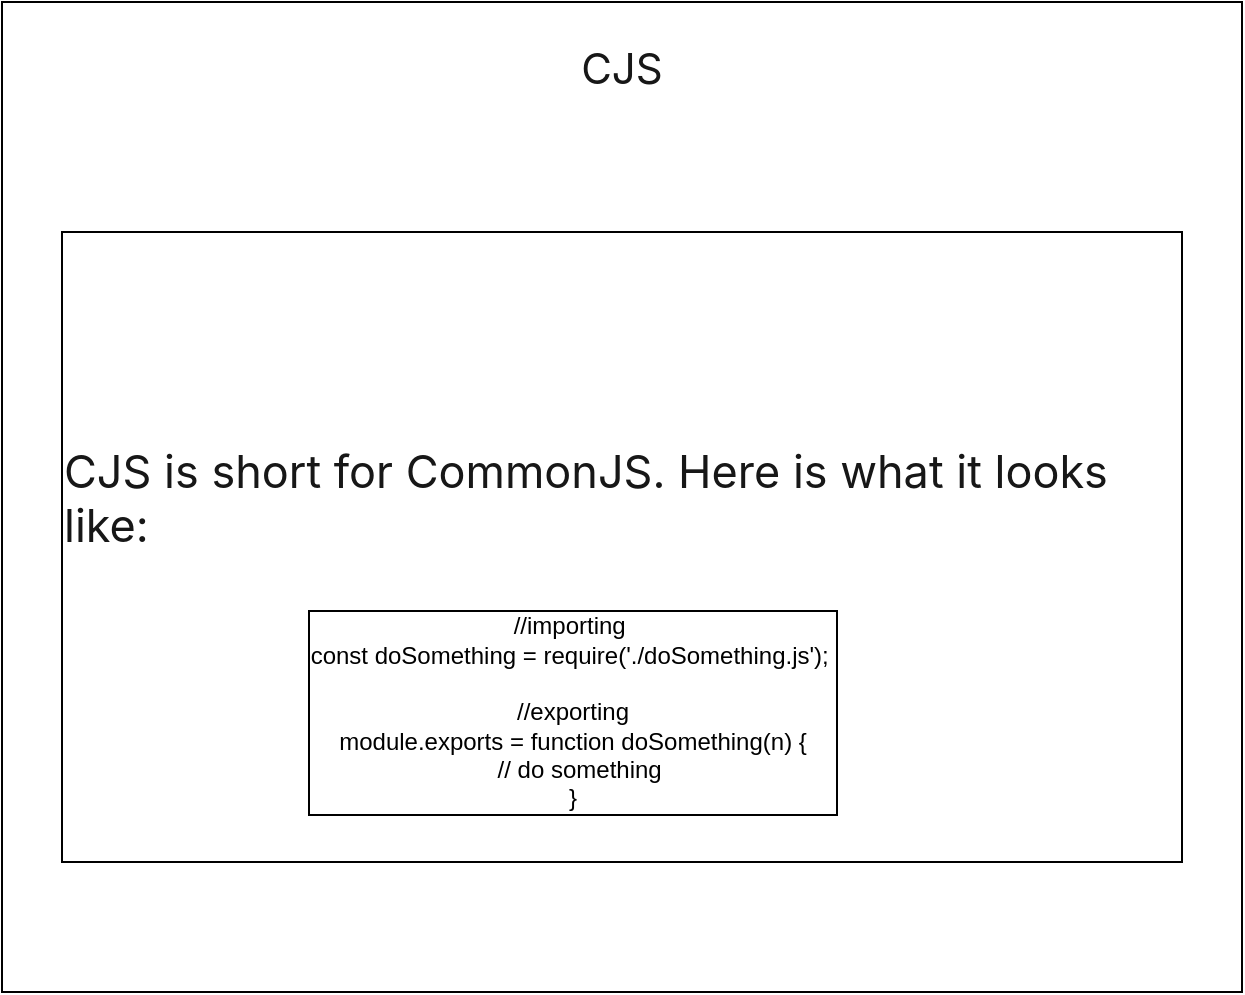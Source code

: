 <mxfile version="20.2.6" type="github" pages="6">
  <diagram id="_lEzBtKeytYTrFOyNZK7" name="Page-1">
    <mxGraphModel dx="1778" dy="943" grid="1" gridSize="10" guides="1" tooltips="1" connect="1" arrows="1" fold="1" page="1" pageScale="1" pageWidth="1600" pageHeight="900" background="#ffffff" math="0" shadow="0">
      <root>
        <mxCell id="0" />
        <mxCell id="1" parent="0" />
        <mxCell id="nwnsQMDqynVd4yP-KLPJ-4" value="&#xa;&lt;h1 style=&quot;box-sizing: border-box; margin: calc(var(--content-rhythm) / 2) 0; font-family: -apple-system, BlinkMacSystemFont, &amp;quot;Segoe UI&amp;quot;, Roboto, Helvetica, Arial, sans-serif, &amp;quot;Apple Color Emoji&amp;quot;, &amp;quot;Segoe UI Emoji&amp;quot;, &amp;quot;Segoe UI Symbol&amp;quot;; padding: 0px; font-weight: var(--fw-bold); line-height: var(--lh-tight); font-size: 1.75em; color: rgb(23, 23, 23); font-style: normal; font-variant-ligatures: normal; font-variant-caps: normal; letter-spacing: normal; orphans: 2; text-indent: 0px; text-transform: none; widows: 2; word-spacing: 0px; -webkit-text-stroke-width: 0px; background-color: rgb(255, 255, 255); text-decoration-thickness: initial; text-decoration-style: initial; text-decoration-color: initial;&quot;&gt;CJS&lt;/h1&gt;&lt;br class=&quot;Apple-interchange-newline&quot;&gt;&#xa;&#xa;" style="rounded=0;whiteSpace=wrap;html=1;spacingLeft=0;spacingBottom=0;container=1;align=center;verticalAlign=top;labelPosition=center;verticalLabelPosition=middle;" parent="1" vertex="1">
          <mxGeometry x="10" y="10" width="620" height="495" as="geometry">
            <mxRectangle x="10" y="10" width="70" height="60" as="alternateBounds" />
          </mxGeometry>
        </mxCell>
        <mxCell id="4d3lwY7rjP7gSteMc4W--1" value="&#xa;&lt;p style=&quot;box-sizing: border-box; margin: 0 0 var(--content-rhythm) 0; color: rgb(23, 23, 23); font-family: -apple-system, BlinkMacSystemFont, &amp;quot;Segoe UI&amp;quot;, Roboto, Helvetica, Arial, sans-serif, &amp;quot;Apple Color Emoji&amp;quot;, &amp;quot;Segoe UI Emoji&amp;quot;, &amp;quot;Segoe UI Symbol&amp;quot;; font-size: 22.5px; font-style: normal; font-variant-ligatures: normal; font-variant-caps: normal; font-weight: 400; letter-spacing: normal; orphans: 2; text-align: start; text-indent: 0px; text-transform: none; widows: 2; word-spacing: 0px; -webkit-text-stroke-width: 0px; text-decoration-thickness: initial; text-decoration-style: initial; text-decoration-color: initial;&quot;&gt;CJS is short for CommonJS. Here is what it looks like:&lt;br style=&quot;box-sizing: border-box;&quot;&gt;&lt;/p&gt;&lt;div style=&quot;box-sizing: border-box; background-image: ; background-position-x: ; background-position-y: ; background-size: ; background-repeat-x: ; background-repeat-y: ; background-attachment: ; background-origin: ; background-clip: ; color: var(--syntax-text-color); font-size: 18px; border-radius: var(--radius); margin: 0 0 var(--content-rhythm) 0; overflow-x: auto; overflow-wrap: initial; padding: var(--su-6); position: relative; font-family: -apple-system, BlinkMacSystemFont, &amp;quot;Segoe UI&amp;quot;, Roboto, Helvetica, Arial, sans-serif, &amp;quot;Apple Color Emoji&amp;quot;, &amp;quot;Segoe UI Emoji&amp;quot;, &amp;quot;Segoe UI Symbol&amp;quot;; font-style: normal; font-variant-ligatures: normal; font-variant-caps: normal; font-weight: 400; letter-spacing: normal; orphans: 2; text-align: start; text-indent: 0px; text-transform: none; widows: 2; word-spacing: 0px; -webkit-text-stroke-width: 0px; text-decoration-thickness: initial; text-decoration-style: initial; text-decoration-color: initial;&quot; class=&quot;highlight js-code-highlight&quot;&gt;&lt;br class=&quot;Apple-interchange-newline&quot;&gt;&#xa;&#xa;&lt;/div&gt;" style="whiteSpace=wrap;html=1;rounded=0;spacingLeft=0;spacingBottom=0;labelBackgroundColor=none;labelBorderColor=none;container=1;strokeColor=default;" vertex="1" parent="nwnsQMDqynVd4yP-KLPJ-4">
          <mxGeometry x="30" y="115" width="560" height="315" as="geometry">
            <mxRectangle x="30" y="115" width="560" height="120" as="alternateBounds" />
          </mxGeometry>
        </mxCell>
        <mxCell id="4d3lwY7rjP7gSteMc4W--7" value="&lt;div&gt;//importing&amp;nbsp;&lt;/div&gt;&lt;div&gt;const doSomething = require(&#39;./doSomething.js&#39;);&amp;nbsp;&lt;/div&gt;&lt;div&gt;&lt;br&gt;&lt;/div&gt;&lt;div&gt;//exporting&lt;/div&gt;&lt;div&gt;module.exports = function doSomething(n) {&lt;/div&gt;&lt;div&gt;&amp;nbsp; // do something&lt;/div&gt;&lt;div&gt;}&lt;/div&gt;" style="text;html=1;align=center;verticalAlign=middle;resizable=0;points=[];autosize=1;strokeColor=none;fillColor=none;labelBorderColor=default;spacing=5;" vertex="1" parent="4d3lwY7rjP7gSteMc4W--1">
          <mxGeometry x="110" y="180" width="290" height="120" as="geometry" />
        </mxCell>
      </root>
    </mxGraphModel>
  </diagram>
  <diagram id="PgW-JJS8YYEeUViuzFC8" name="Page-2">
    <mxGraphModel dx="677" dy="359" grid="1" gridSize="10" guides="1" tooltips="1" connect="1" arrows="1" fold="1" page="1" pageScale="1" pageWidth="850" pageHeight="1100" math="0" shadow="0">
      <root>
        <mxCell id="0" />
        <mxCell id="1" parent="0" />
        <mxCell id="vqunKvxI235pbjuJBx6x-1" value="" style="shape=image;verticalLabelPosition=bottom;labelBackgroundColor=default;verticalAlign=top;aspect=fixed;imageAspect=0;image=https://courses.edx.org/assets/courseware/v1/9df11f203d18addb831da2f379cb49a5/asset-v1:W3Cx+JS.0x+2T2022+type@asset+block/diagram-element.png;strokeWidth=2;fillColor=none;strokeColor=#6c8ebf;" vertex="1" parent="1">
          <mxGeometry x="180" y="210" width="520" height="284" as="geometry" />
        </mxCell>
        <mxCell id="vqunKvxI235pbjuJBx6x-2" value="" style="rounded=0;whiteSpace=wrap;html=1;labelBackgroundColor=none;labelBorderColor=default;strokeColor=#6c8ebf;fillColor=none;strokeWidth=2;" vertex="1" parent="1">
          <mxGeometry x="284" y="304" width="73" height="58" as="geometry" />
        </mxCell>
      </root>
    </mxGraphModel>
  </diagram>
  <diagram id="9d-rf6JmdltzQveRYRFD" name="Page-3">
    <mxGraphModel dx="1422" dy="754" grid="1" gridSize="10" guides="1" tooltips="1" connect="1" arrows="1" fold="1" page="1" pageScale="1" pageWidth="850" pageHeight="1100" math="0" shadow="0">
      <root>
        <mxCell id="0" />
        <mxCell id="1" parent="0" />
        <mxCell id="5nqOkucB81tBF59Kh8T8-1" value="" style="strokeWidth=1;shadow=0;dashed=0;align=center;html=1;shape=mxgraph.mockup.containers.rrect;rSize=0;strokeColor=#666666;labelBackgroundColor=none;labelBorderColor=default;fillColor=none;" vertex="1" parent="1">
          <mxGeometry x="290" y="240" width="100" height="220" as="geometry" />
        </mxCell>
        <mxCell id="5nqOkucB81tBF59Kh8T8-2" value="Group 1" style="strokeColor=inherit;fillColor=inherit;gradientColor=inherit;strokeWidth=1;shadow=0;dashed=0;align=center;html=1;shape=mxgraph.mockup.containers.rrect;rSize=0;fontSize=17;fontColor=#666666;fontStyle=1;resizeWidth=1;labelBackgroundColor=none;labelBorderColor=default;" vertex="1" parent="5nqOkucB81tBF59Kh8T8-1">
          <mxGeometry width="100" height="26" relative="1" as="geometry" />
        </mxCell>
        <mxCell id="5nqOkucB81tBF59Kh8T8-3" value="Group 2" style="strokeColor=inherit;fillColor=inherit;gradientColor=inherit;strokeWidth=1;shadow=0;dashed=0;align=center;html=1;shape=mxgraph.mockup.containers.rrect;rSize=0;fontSize=17;fontColor=#666666;fontStyle=1;resizeWidth=1;labelBackgroundColor=none;labelBorderColor=default;part=0;" vertex="1" parent="5nqOkucB81tBF59Kh8T8-1">
          <mxGeometry width="100" height="26" relative="1" as="geometry">
            <mxPoint y="26" as="offset" />
          </mxGeometry>
        </mxCell>
        <mxCell id="5nqOkucB81tBF59Kh8T8-4" value="Group 3" style="strokeWidth=1;shadow=0;dashed=0;align=center;html=1;shape=mxgraph.mockup.containers.rrect;rSize=0;fontSize=17;fontColor=#ffffff;fontStyle=1;fillColor=#008cff;strokeColor=#008cff;resizeWidth=1;labelBackgroundColor=none;labelBorderColor=default;" vertex="1" parent="5nqOkucB81tBF59Kh8T8-1">
          <mxGeometry width="100" height="26" relative="1" as="geometry">
            <mxPoint y="52" as="offset" />
          </mxGeometry>
        </mxCell>
        <mxCell id="5nqOkucB81tBF59Kh8T8-5" value="Group 4" style="strokeColor=inherit;fillColor=inherit;gradientColor=inherit;strokeWidth=1;shadow=0;dashed=0;align=center;html=1;shape=mxgraph.mockup.containers.rrect;rSize=0;fontSize=17;fontColor=#666666;fontStyle=1;resizeWidth=1;labelBackgroundColor=none;labelBorderColor=default;" vertex="1" parent="5nqOkucB81tBF59Kh8T8-1">
          <mxGeometry y="1" width="100" height="26" relative="1" as="geometry">
            <mxPoint y="-26" as="offset" />
          </mxGeometry>
        </mxCell>
      </root>
    </mxGraphModel>
  </diagram>
  <diagram id="IwrUrChBAs0Ua-a2BWoj" name="Page-4">
    <mxGraphModel dx="1422" dy="754" grid="1" gridSize="10" guides="1" tooltips="1" connect="1" arrows="1" fold="1" page="1" pageScale="1" pageWidth="850" pageHeight="1100" math="0" shadow="0">
      <root>
        <mxCell id="0" />
        <mxCell id="1" parent="0" />
        <mxCell id="vuh5XMrYaGDxAMXZWLMa-1" value="" style="shape=image;verticalLabelPosition=bottom;labelBackgroundColor=default;verticalAlign=top;aspect=fixed;imageAspect=0;image=https://courses.edx.org/assets/courseware/v1/9df11f203d18addb831da2f379cb49a5/asset-v1:W3Cx+JS.0x+2T2022+type@asset+block/diagram-element.png;" vertex="1" parent="1">
          <mxGeometry x="650" y="490" width="520" height="284" as="geometry" />
        </mxCell>
      </root>
    </mxGraphModel>
  </diagram>
  <diagram id="6Xyy3fiLh29vbsiA-8Gd" name="Page-5">
    <mxGraphModel dx="2585" dy="1371" grid="1" gridSize="10" guides="1" tooltips="1" connect="1" arrows="1" fold="1" page="1" pageScale="1" pageWidth="850" pageHeight="1100" math="0" shadow="0">
      <root>
        <mxCell id="0" />
        <mxCell id="1" parent="0" />
        <mxCell id="820x_Uy6Gc-rX6BdasYU-1" value="" style="swimlane;startSize=0;labelBackgroundColor=none;labelBorderColor=default;strokeColor=default;strokeWidth=2;fillColor=none;" vertex="1" parent="1">
          <mxGeometry x="273" y="160" width="555" height="410" as="geometry">
            <mxRectangle x="1050" y="80" width="50" height="40" as="alternateBounds" />
          </mxGeometry>
        </mxCell>
        <mxCell id="820x_Uy6Gc-rX6BdasYU-2" value="" style="rounded=0;whiteSpace=wrap;html=1;labelBackgroundColor=none;labelBorderColor=default;strokeColor=default;strokeWidth=2;fillColor=none;" vertex="1" parent="820x_Uy6Gc-rX6BdasYU-1">
          <mxGeometry x="390" y="265" width="120" height="60" as="geometry" />
        </mxCell>
        <mxCell id="820x_Uy6Gc-rX6BdasYU-3" value="" style="rounded=0;whiteSpace=wrap;html=1;labelBackgroundColor=none;labelBorderColor=default;strokeColor=default;strokeWidth=2;fillColor=none;" vertex="1" parent="1">
          <mxGeometry x="23" y="140" width="120" height="60" as="geometry" />
        </mxCell>
        <mxCell id="820x_Uy6Gc-rX6BdasYU-4" style="edgeStyle=entityRelationEdgeStyle;rounded=0;orthogonalLoop=1;jettySize=auto;html=1;entryX=0;entryY=0.5;entryDx=0;entryDy=0;" edge="1" parent="1" source="820x_Uy6Gc-rX6BdasYU-3" target="820x_Uy6Gc-rX6BdasYU-2">
          <mxGeometry relative="1" as="geometry">
            <mxPoint x="193" y="270" as="targetPoint" />
          </mxGeometry>
        </mxCell>
        <mxCell id="820x_Uy6Gc-rX6BdasYU-5" value="&amp;lt;/&amp;gt;" style="rounded=1;arcSize=0;fillColor=#0065FF;strokeColor=none;fontColor=#ffffff;align=center;verticalAlign=middle;whiteSpace=wrap;fontSize=14;fontStyle=1;html=1;sketch=0;labelBackgroundColor=none;labelBorderColor=default;" vertex="1" parent="1">
          <mxGeometry x="143" y="400" width="40" height="40" as="geometry" />
        </mxCell>
      </root>
    </mxGraphModel>
  </diagram>
  <diagram id="7V9tAm7Z5GbBE1KvTe3J" name="Page-6">
    <mxGraphModel dx="572" dy="754" grid="1" gridSize="10" guides="1" tooltips="1" connect="1" arrows="1" fold="1" page="1" pageScale="1" pageWidth="850" pageHeight="1100" math="0" shadow="0">
      <root>
        <mxCell id="0" />
        <mxCell id="1" parent="0" />
        <mxCell id="haGSABIjfTjdx5PNvXex-1" value="Tree Container" style="swimlane;startSize=20;horizontal=1;containerType=tree;labelBackgroundColor=none;labelBorderColor=default;strokeColor=default;strokeWidth=2;fillColor=none;" vertex="1" parent="1">
          <mxGeometry x="1050" y="220" width="400" height="320" as="geometry" />
        </mxCell>
        <mxCell id="haGSABIjfTjdx5PNvXex-2" value="" style="edgeStyle=elbowEdgeStyle;elbow=vertical;startArrow=none;endArrow=none;rounded=0;" edge="1" parent="haGSABIjfTjdx5PNvXex-1" source="haGSABIjfTjdx5PNvXex-3" target="haGSABIjfTjdx5PNvXex-4">
          <mxGeometry relative="1" as="geometry" />
        </mxCell>
        <mxCell id="haGSABIjfTjdx5PNvXex-3" value="Parent" style="whiteSpace=wrap;html=1;treeFolding=1;treeMoving=1;newEdgeStyle={&quot;edgeStyle&quot;:&quot;elbowEdgeStyle&quot;,&quot;startArrow&quot;:&quot;none&quot;,&quot;endArrow&quot;:&quot;none&quot;};labelBackgroundColor=none;labelBorderColor=default;strokeColor=default;strokeWidth=2;fillColor=none;" vertex="1" parent="haGSABIjfTjdx5PNvXex-1">
          <mxGeometry x="130" y="50" width="120" height="40" as="geometry" />
        </mxCell>
        <mxCell id="haGSABIjfTjdx5PNvXex-4" value="Child" style="whiteSpace=wrap;html=1;treeFolding=1;treeMoving=1;newEdgeStyle={&quot;edgeStyle&quot;:&quot;elbowEdgeStyle&quot;,&quot;startArrow&quot;:&quot;none&quot;,&quot;endArrow&quot;:&quot;none&quot;};labelBackgroundColor=none;labelBorderColor=default;strokeColor=default;strokeWidth=2;fillColor=none;" vertex="1" parent="haGSABIjfTjdx5PNvXex-1">
          <mxGeometry x="130" y="130" width="120" height="40" as="geometry" />
        </mxCell>
        <mxCell id="haGSABIjfTjdx5PNvXex-5" value="Child Child" style="whiteSpace=wrap;html=1;treeFolding=1;treeMoving=1;newEdgeStyle={&quot;edgeStyle&quot;:&quot;elbowEdgeStyle&quot;,&quot;startArrow&quot;:&quot;none&quot;,&quot;endArrow&quot;:&quot;none&quot;};labelBackgroundColor=none;labelBorderColor=default;strokeColor=default;strokeWidth=2;fillColor=none;" vertex="1" parent="haGSABIjfTjdx5PNvXex-1">
          <mxGeometry x="130" y="220" width="120" height="40" as="geometry" />
        </mxCell>
        <mxCell id="haGSABIjfTjdx5PNvXex-6" value="" style="edgeStyle=elbowEdgeStyle;elbow=vertical;startArrow=none;endArrow=none;rounded=0;exitX=0.5;exitY=1;exitDx=0;exitDy=0;" edge="1" parent="haGSABIjfTjdx5PNvXex-1" source="haGSABIjfTjdx5PNvXex-4" target="haGSABIjfTjdx5PNvXex-5">
          <mxGeometry relative="1" as="geometry">
            <mxPoint x="190" y="90.0" as="sourcePoint" />
            <mxPoint x="190" y="130" as="targetPoint" />
          </mxGeometry>
        </mxCell>
      </root>
    </mxGraphModel>
  </diagram>
</mxfile>
